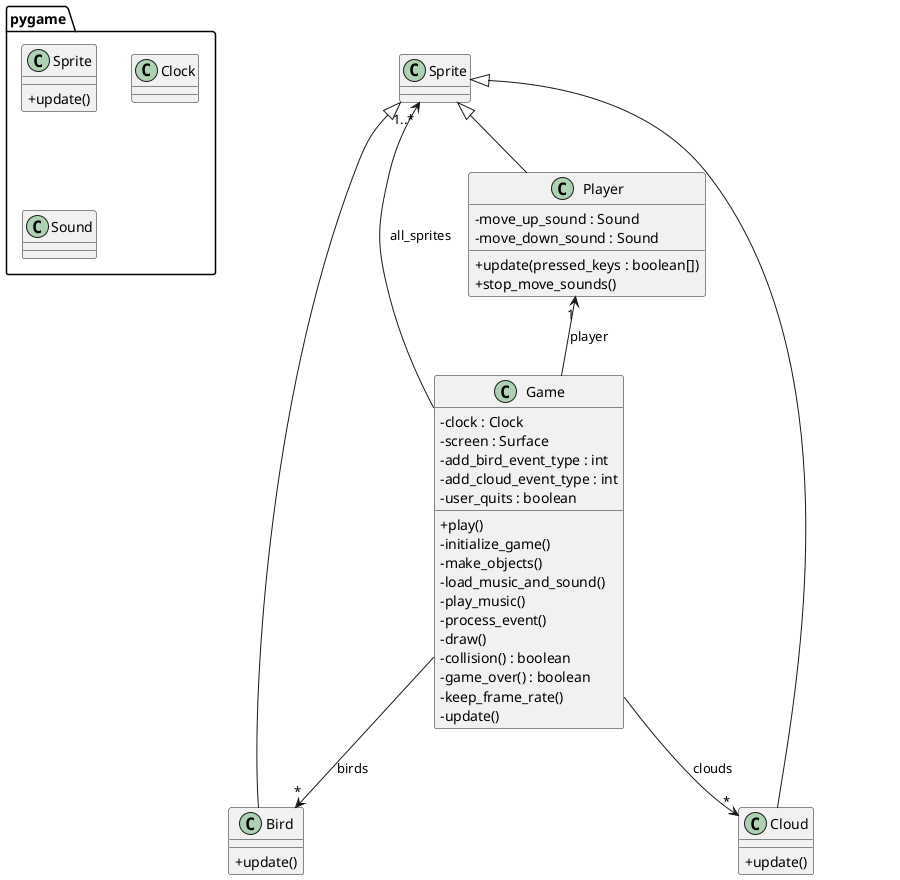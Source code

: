 @startuml
'https://plantuml.com/class-diagram
skinparam classAttributeIconSize 0
' use +, \#, - instead of icons for public, protected, private


package pygame {
  class Sprite {
    + update()
  }
  class Clock
  class Sound
}

class Bird extends Sprite {
+update()
}

class Cloud extends Sprite {
+update()
}

class Player extends Sprite {
- move_up_sound : Sound
- move_down_sound : Sound
+ update(pressed_keys : boolean[])
+ stop_move_sounds()
}

class Game {
- clock : Clock
- screen : Surface
- add_bird_event_type : int
- add_cloud_event_type : int
- user_quits : boolean
+ play()
- initialize_game()
- make_objects()
- load_music_and_sound()
- play_music()
- process_event()
- draw()
- collision() : boolean
- game_over() : boolean
- keep_frame_rate()
- update()
}

Game --> Sprite : all_sprites "1..*"
Game --> Bird : birds "*"
Game --> Cloud : clouds "*"
Game --> Player : player "1"

' positioning
Player -[hidden]down-> Game
Sprite -[hidden]down-> Bird
Sprite -[hidden]down-> Cloud
@enduml